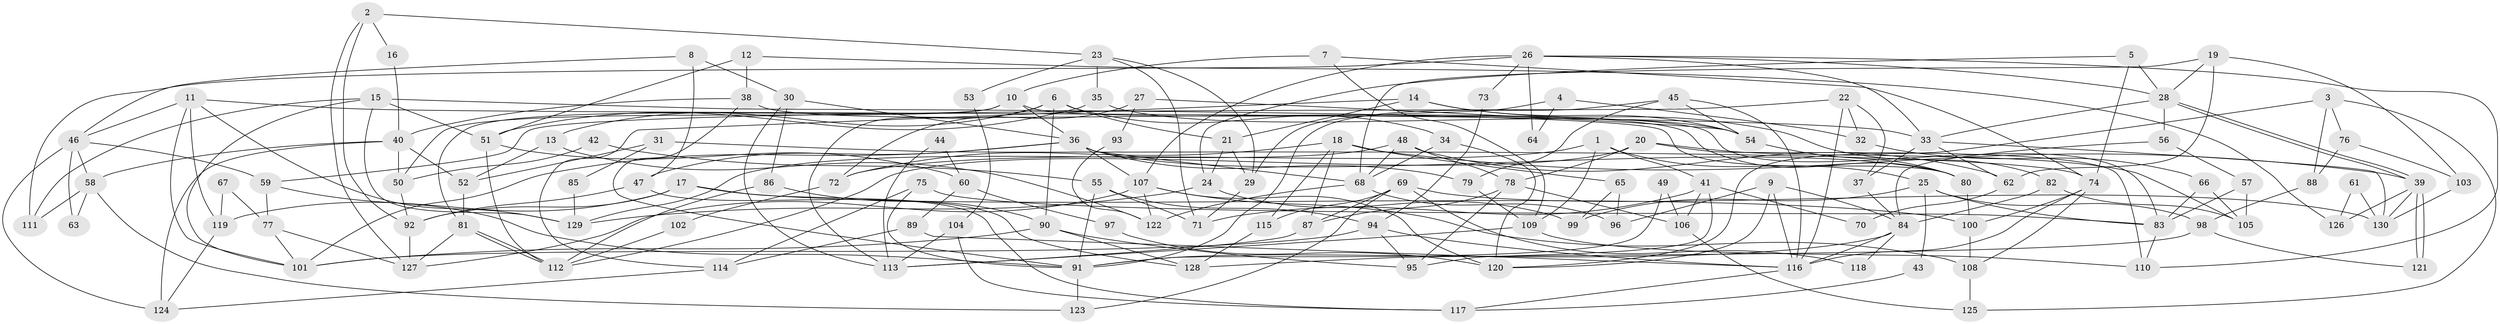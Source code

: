 // Generated by graph-tools (version 1.1) at 2025/51/03/09/25 04:51:05]
// undirected, 130 vertices, 260 edges
graph export_dot {
graph [start="1"]
  node [color=gray90,style=filled];
  1;
  2;
  3;
  4;
  5;
  6;
  7;
  8;
  9;
  10;
  11;
  12;
  13;
  14;
  15;
  16;
  17;
  18;
  19;
  20;
  21;
  22;
  23;
  24;
  25;
  26;
  27;
  28;
  29;
  30;
  31;
  32;
  33;
  34;
  35;
  36;
  37;
  38;
  39;
  40;
  41;
  42;
  43;
  44;
  45;
  46;
  47;
  48;
  49;
  50;
  51;
  52;
  53;
  54;
  55;
  56;
  57;
  58;
  59;
  60;
  61;
  62;
  63;
  64;
  65;
  66;
  67;
  68;
  69;
  70;
  71;
  72;
  73;
  74;
  75;
  76;
  77;
  78;
  79;
  80;
  81;
  82;
  83;
  84;
  85;
  86;
  87;
  88;
  89;
  90;
  91;
  92;
  93;
  94;
  95;
  96;
  97;
  98;
  99;
  100;
  101;
  102;
  103;
  104;
  105;
  106;
  107;
  108;
  109;
  110;
  111;
  112;
  113;
  114;
  115;
  116;
  117;
  118;
  119;
  120;
  121;
  122;
  123;
  124;
  125;
  126;
  127;
  128;
  129;
  130;
  1 -- 41;
  1 -- 109;
  1 -- 25;
  1 -- 72;
  2 -- 127;
  2 -- 92;
  2 -- 16;
  2 -- 23;
  3 -- 88;
  3 -- 125;
  3 -- 76;
  3 -- 120;
  4 -- 32;
  4 -- 29;
  4 -- 64;
  5 -- 28;
  5 -- 24;
  5 -- 74;
  6 -- 113;
  6 -- 90;
  6 -- 13;
  6 -- 21;
  6 -- 34;
  7 -- 10;
  7 -- 74;
  7 -- 109;
  8 -- 46;
  8 -- 30;
  8 -- 47;
  9 -- 120;
  9 -- 116;
  9 -- 84;
  9 -- 96;
  10 -- 83;
  10 -- 81;
  10 -- 36;
  10 -- 50;
  11 -- 46;
  11 -- 101;
  11 -- 33;
  11 -- 119;
  11 -- 129;
  12 -- 51;
  12 -- 38;
  12 -- 126;
  13 -- 122;
  13 -- 52;
  14 -- 114;
  14 -- 54;
  14 -- 21;
  14 -- 82;
  15 -- 129;
  15 -- 80;
  15 -- 51;
  15 -- 101;
  15 -- 111;
  16 -- 40;
  17 -- 92;
  17 -- 100;
  17 -- 119;
  17 -- 128;
  18 -- 87;
  18 -- 39;
  18 -- 65;
  18 -- 72;
  18 -- 115;
  19 -- 28;
  19 -- 68;
  19 -- 62;
  19 -- 103;
  20 -- 110;
  20 -- 78;
  20 -- 105;
  20 -- 112;
  21 -- 24;
  21 -- 29;
  22 -- 59;
  22 -- 116;
  22 -- 32;
  22 -- 37;
  23 -- 29;
  23 -- 35;
  23 -- 53;
  23 -- 71;
  24 -- 129;
  24 -- 99;
  25 -- 99;
  25 -- 43;
  25 -- 83;
  25 -- 98;
  26 -- 28;
  26 -- 33;
  26 -- 64;
  26 -- 73;
  26 -- 107;
  26 -- 110;
  26 -- 111;
  27 -- 72;
  27 -- 54;
  27 -- 93;
  28 -- 39;
  28 -- 39;
  28 -- 33;
  28 -- 56;
  29 -- 71;
  30 -- 86;
  30 -- 36;
  30 -- 113;
  31 -- 74;
  31 -- 52;
  31 -- 85;
  32 -- 66;
  33 -- 37;
  33 -- 62;
  33 -- 130;
  34 -- 120;
  34 -- 68;
  35 -- 51;
  35 -- 54;
  36 -- 101;
  36 -- 47;
  36 -- 68;
  36 -- 79;
  36 -- 80;
  36 -- 107;
  37 -- 84;
  38 -- 91;
  38 -- 40;
  38 -- 80;
  39 -- 121;
  39 -- 121;
  39 -- 126;
  39 -- 130;
  40 -- 52;
  40 -- 58;
  40 -- 50;
  40 -- 124;
  41 -- 95;
  41 -- 71;
  41 -- 70;
  41 -- 106;
  42 -- 50;
  42 -- 55;
  43 -- 117;
  44 -- 60;
  44 -- 113;
  45 -- 116;
  45 -- 54;
  45 -- 79;
  45 -- 91;
  46 -- 124;
  46 -- 58;
  46 -- 59;
  46 -- 63;
  47 -- 92;
  47 -- 117;
  48 -- 68;
  48 -- 62;
  48 -- 78;
  48 -- 129;
  49 -- 106;
  49 -- 91;
  50 -- 92;
  51 -- 112;
  51 -- 60;
  52 -- 81;
  53 -- 104;
  54 -- 80;
  55 -- 94;
  55 -- 91;
  55 -- 71;
  56 -- 84;
  56 -- 57;
  57 -- 83;
  57 -- 105;
  58 -- 111;
  58 -- 123;
  58 -- 63;
  59 -- 91;
  59 -- 77;
  60 -- 89;
  60 -- 97;
  61 -- 126;
  61 -- 130;
  62 -- 70;
  65 -- 96;
  65 -- 99;
  66 -- 83;
  66 -- 105;
  67 -- 119;
  67 -- 77;
  68 -- 96;
  68 -- 122;
  69 -- 115;
  69 -- 130;
  69 -- 87;
  69 -- 118;
  69 -- 123;
  72 -- 102;
  73 -- 94;
  74 -- 108;
  74 -- 100;
  74 -- 116;
  75 -- 91;
  75 -- 83;
  75 -- 114;
  76 -- 103;
  76 -- 88;
  77 -- 127;
  77 -- 101;
  78 -- 87;
  78 -- 95;
  78 -- 106;
  79 -- 109;
  80 -- 100;
  81 -- 127;
  81 -- 112;
  81 -- 112;
  82 -- 105;
  82 -- 84;
  83 -- 110;
  84 -- 91;
  84 -- 116;
  84 -- 118;
  85 -- 129;
  86 -- 90;
  86 -- 112;
  87 -- 113;
  88 -- 98;
  89 -- 114;
  89 -- 116;
  90 -- 101;
  90 -- 95;
  90 -- 128;
  91 -- 123;
  92 -- 127;
  93 -- 122;
  94 -- 101;
  94 -- 116;
  94 -- 95;
  97 -- 120;
  98 -- 128;
  98 -- 121;
  100 -- 108;
  102 -- 112;
  103 -- 130;
  104 -- 117;
  104 -- 113;
  106 -- 125;
  107 -- 108;
  107 -- 120;
  107 -- 122;
  107 -- 127;
  108 -- 125;
  109 -- 110;
  109 -- 113;
  114 -- 124;
  115 -- 128;
  116 -- 117;
  119 -- 124;
}
